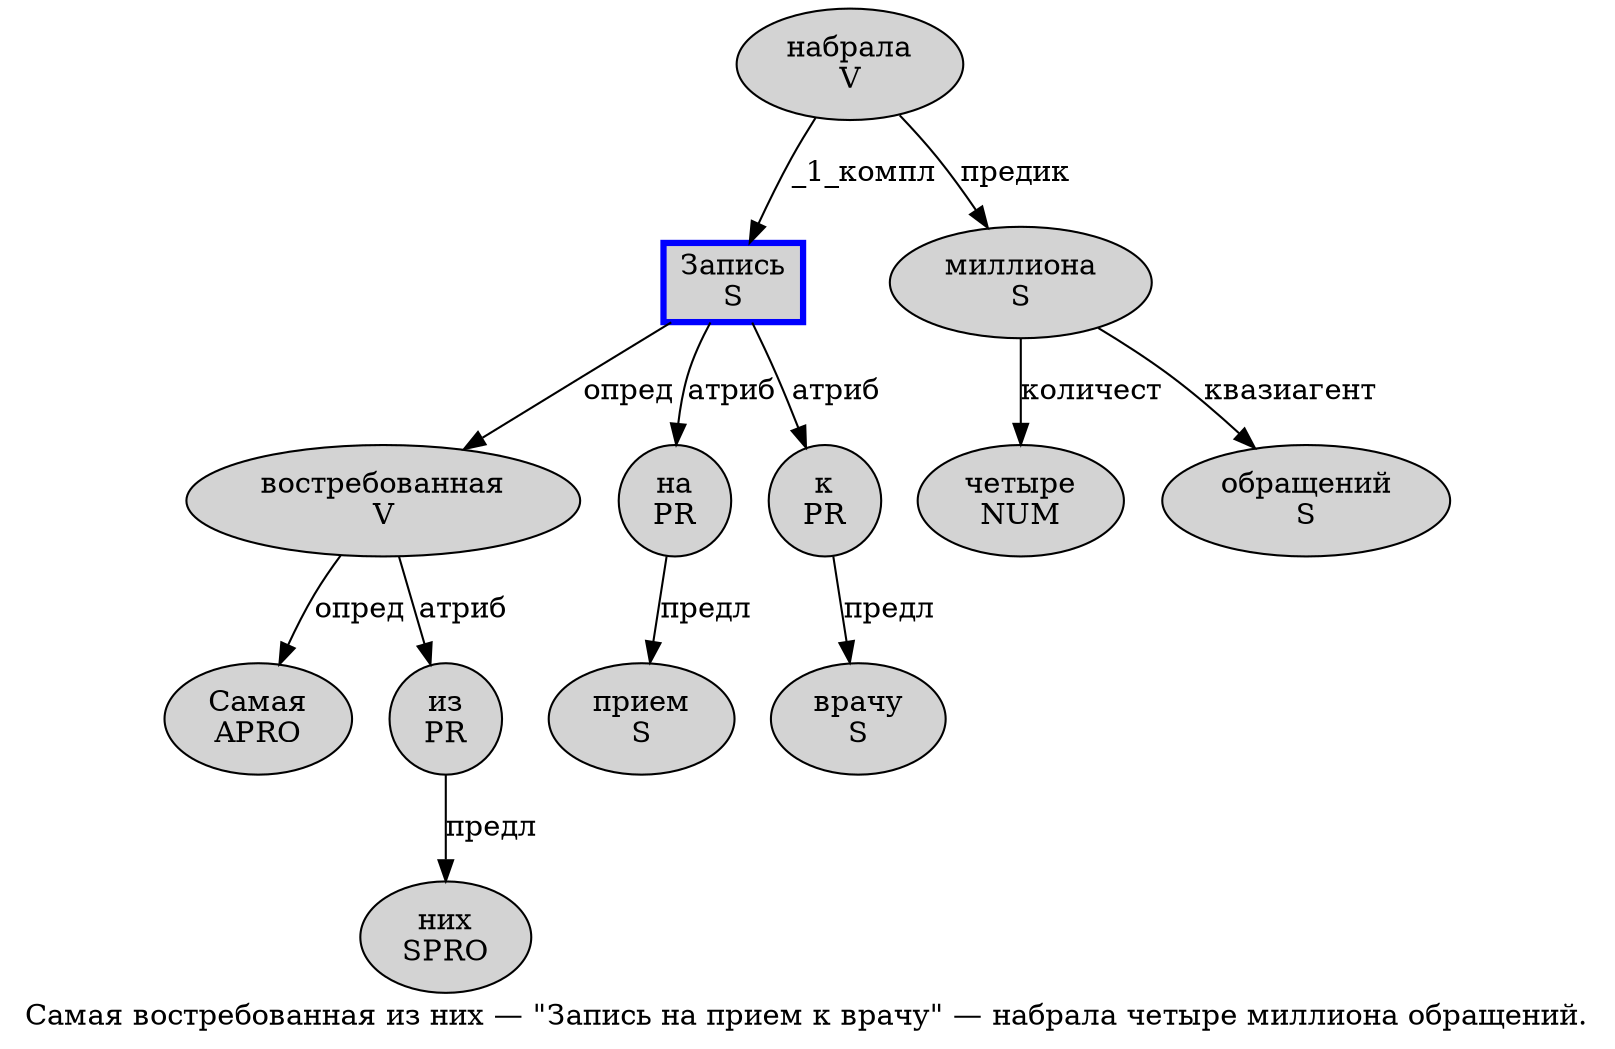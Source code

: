 digraph SENTENCE_1010 {
	graph [label="Самая востребованная из них — \"Запись на прием к врачу\" — набрала четыре миллиона обращений."]
	node [style=filled]
		0 [label="Самая
APRO" color="" fillcolor=lightgray penwidth=1 shape=ellipse]
		1 [label="востребованная
V" color="" fillcolor=lightgray penwidth=1 shape=ellipse]
		2 [label="из
PR" color="" fillcolor=lightgray penwidth=1 shape=ellipse]
		3 [label="них
SPRO" color="" fillcolor=lightgray penwidth=1 shape=ellipse]
		6 [label="Запись
S" color=blue fillcolor=lightgray penwidth=3 shape=box]
		7 [label="на
PR" color="" fillcolor=lightgray penwidth=1 shape=ellipse]
		8 [label="прием
S" color="" fillcolor=lightgray penwidth=1 shape=ellipse]
		9 [label="к
PR" color="" fillcolor=lightgray penwidth=1 shape=ellipse]
		10 [label="врачу
S" color="" fillcolor=lightgray penwidth=1 shape=ellipse]
		13 [label="набрала
V" color="" fillcolor=lightgray penwidth=1 shape=ellipse]
		14 [label="четыре
NUM" color="" fillcolor=lightgray penwidth=1 shape=ellipse]
		15 [label="миллиона
S" color="" fillcolor=lightgray penwidth=1 shape=ellipse]
		16 [label="обращений
S" color="" fillcolor=lightgray penwidth=1 shape=ellipse]
			13 -> 6 [label="_1_компл"]
			13 -> 15 [label="предик"]
			1 -> 0 [label="опред"]
			1 -> 2 [label="атриб"]
			7 -> 8 [label="предл"]
			15 -> 14 [label="количест"]
			15 -> 16 [label="квазиагент"]
			6 -> 1 [label="опред"]
			6 -> 7 [label="атриб"]
			6 -> 9 [label="атриб"]
			2 -> 3 [label="предл"]
			9 -> 10 [label="предл"]
}